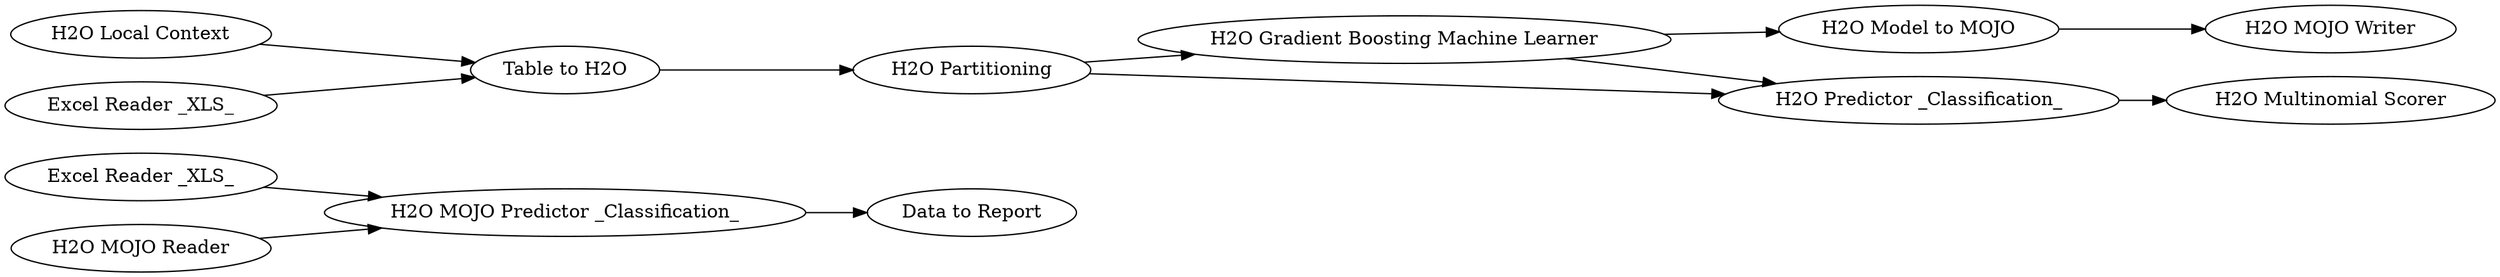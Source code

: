 digraph {
	12 -> 13
	7 -> 8
	8 -> 9
	6 -> 10
	4 -> 12
	3 -> 12
	5 -> 6
	7 -> 10
	2 -> 5
	6 -> 7
	10 -> 11
	1 -> 5
	5 [label="Table to H2O"]
	13 [label="Data to Report"]
	1 [label="Excel Reader _XLS_"]
	7 [label="H2O Gradient Boosting Machine Learner"]
	9 [label="H2O MOJO Writer"]
	11 [label="H2O Multinomial Scorer"]
	4 [label="Excel Reader _XLS_"]
	10 [label="H2O Predictor _Classification_"]
	6 [label="H2O Partitioning"]
	8 [label="H2O Model to MOJO"]
	3 [label="H2O MOJO Reader"]
	2 [label="H2O Local Context"]
	12 [label="H2O MOJO Predictor _Classification_"]
	rankdir=LR
}
